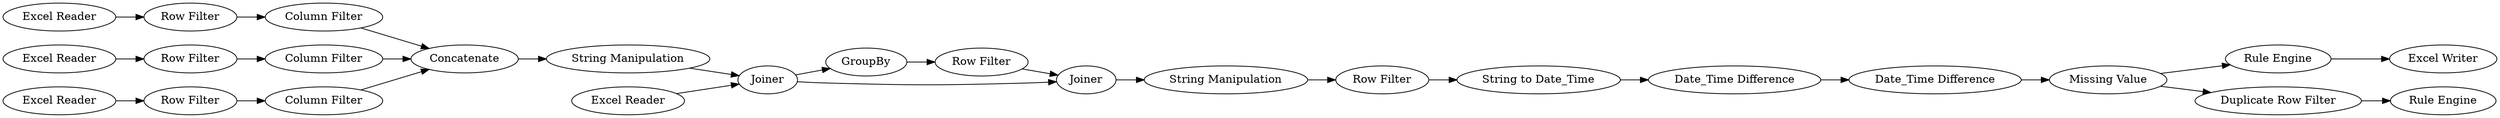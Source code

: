 digraph {
	1 [label="Excel Reader"]
	2 [label="Excel Reader"]
	3 [label="Excel Reader"]
	4 [label="Row Filter"]
	5 [label="Row Filter"]
	8 [label="Row Filter"]
	9 [label="Column Filter"]
	10 [label="Column Filter"]
	11 [label="Column Filter"]
	12 [label=Concatenate]
	15 [label="String Manipulation"]
	16 [label="String Manipulation"]
	17 [label="Excel Reader"]
	18 [label=Joiner]
	41 [label="String to Date_Time"]
	42 [label=GroupBy]
	61 [label="Rule Engine"]
	78 [label="Date_Time Difference"]
	91 [label="Row Filter"]
	93 [label=Joiner]
	94 [label="Row Filter"]
	95 [label="Date_Time Difference"]
	97 [label="Missing Value"]
	98 [label="Excel Writer"]
	99 [label="Duplicate Row Filter"]
	100 [label="Rule Engine"]
	1 -> 4
	2 -> 5
	3 -> 8
	4 -> 9
	5 -> 10
	8 -> 11
	9 -> 12
	10 -> 12
	11 -> 12
	12 -> 16
	15 -> 94
	16 -> 18
	17 -> 18
	18 -> 93
	18 -> 42
	41 -> 95
	42 -> 91
	61 -> 98
	78 -> 97
	91 -> 93
	93 -> 15
	94 -> 41
	95 -> 78
	97 -> 99
	97 -> 61
	99 -> 100
	rankdir=LR
}
